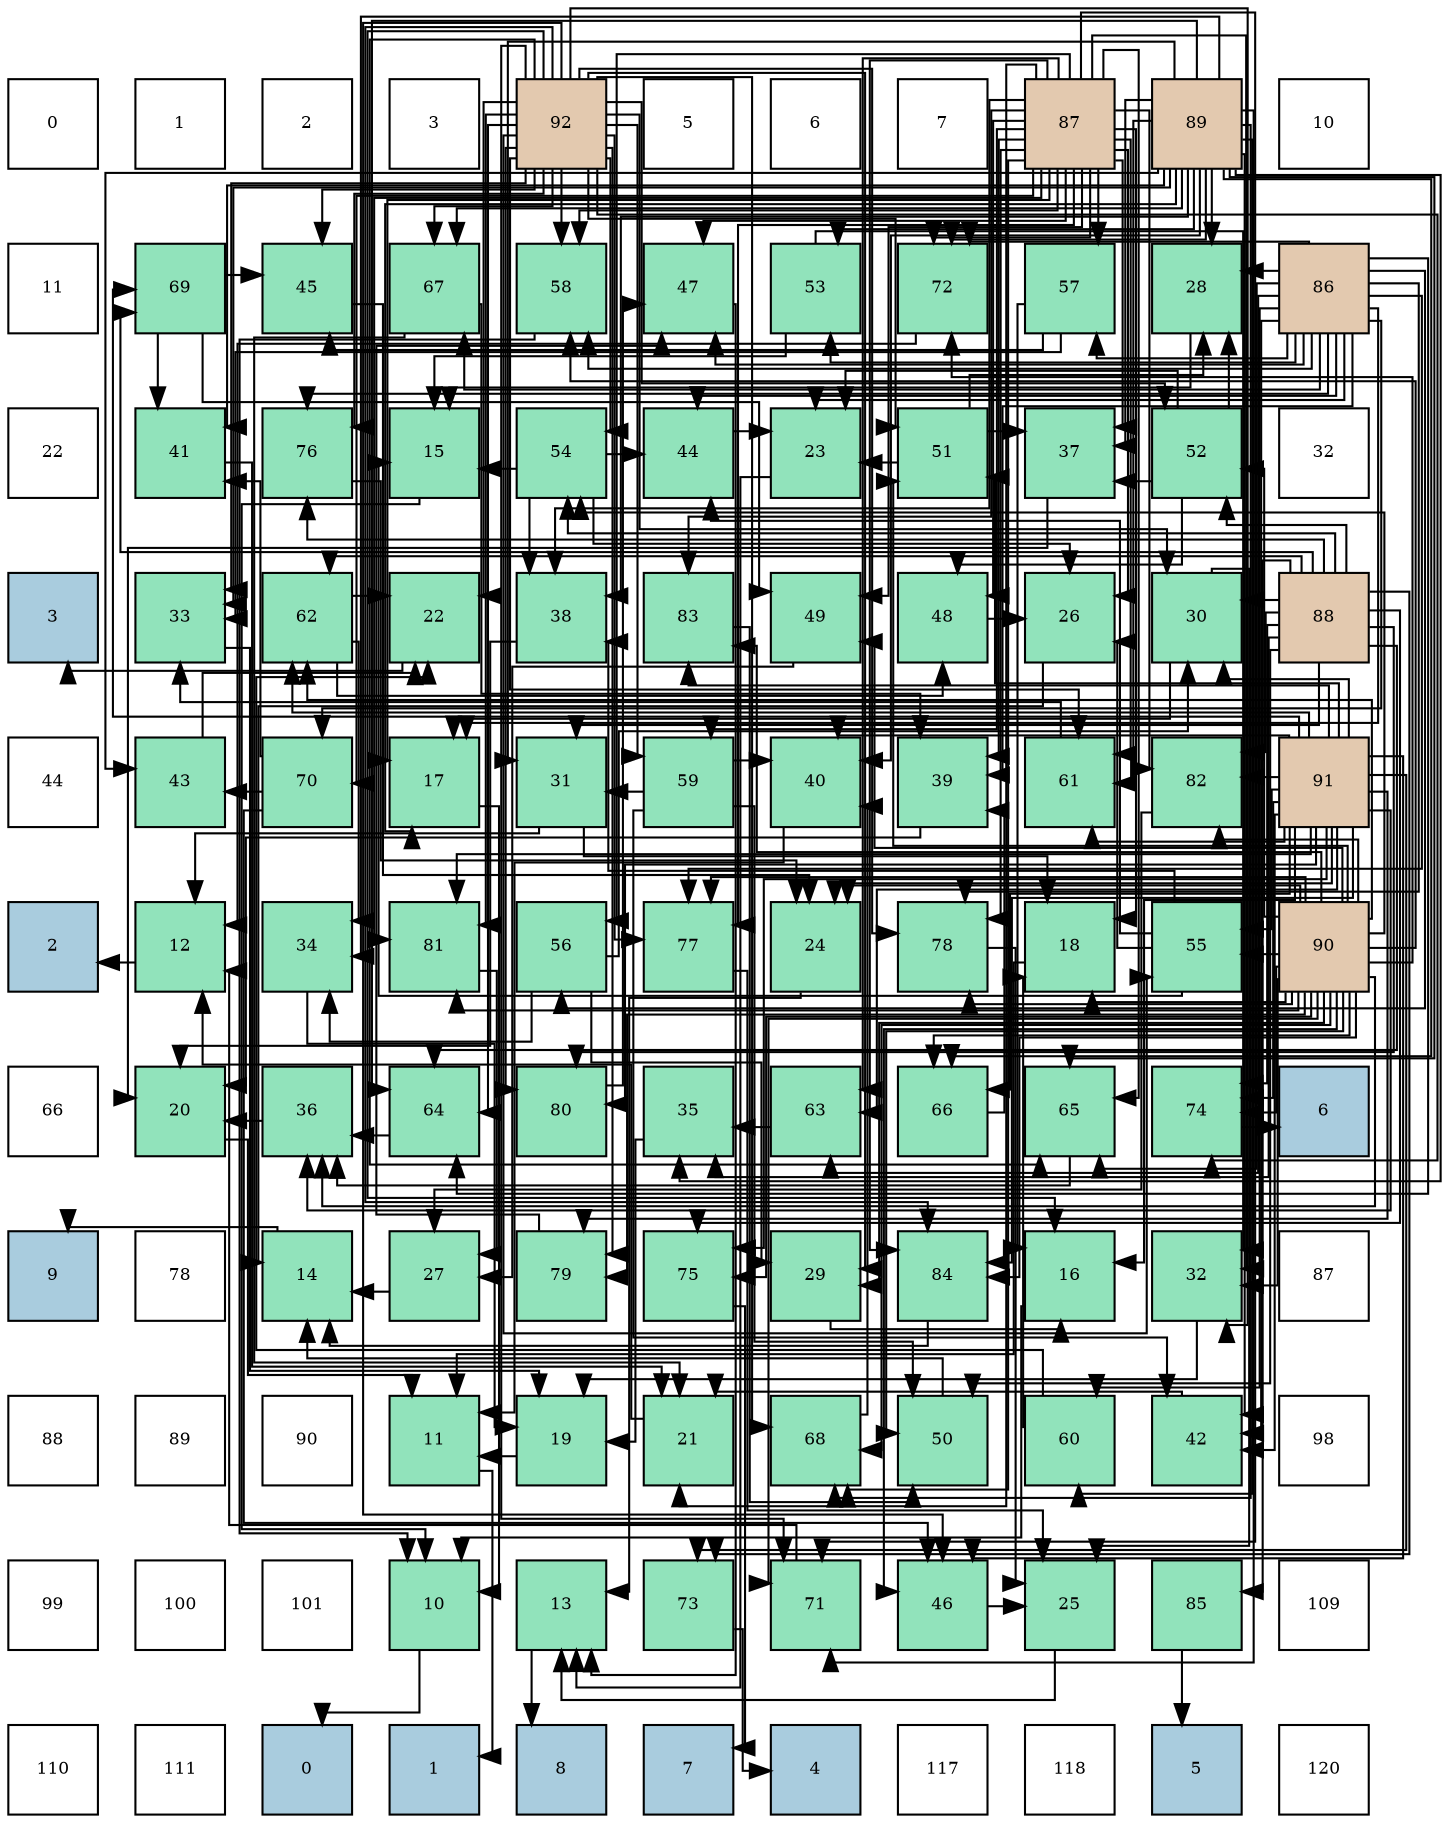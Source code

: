 digraph layout{
 rankdir=TB;
 splines=ortho;
 node [style=filled shape=square fixedsize=true width=0.6];
0[label="0", fontsize=8, fillcolor="#ffffff"];
1[label="1", fontsize=8, fillcolor="#ffffff"];
2[label="2", fontsize=8, fillcolor="#ffffff"];
3[label="3", fontsize=8, fillcolor="#ffffff"];
4[label="92", fontsize=8, fillcolor="#e3c9af"];
5[label="5", fontsize=8, fillcolor="#ffffff"];
6[label="6", fontsize=8, fillcolor="#ffffff"];
7[label="7", fontsize=8, fillcolor="#ffffff"];
8[label="87", fontsize=8, fillcolor="#e3c9af"];
9[label="89", fontsize=8, fillcolor="#e3c9af"];
10[label="10", fontsize=8, fillcolor="#ffffff"];
11[label="11", fontsize=8, fillcolor="#ffffff"];
12[label="69", fontsize=8, fillcolor="#91e3bb"];
13[label="45", fontsize=8, fillcolor="#91e3bb"];
14[label="67", fontsize=8, fillcolor="#91e3bb"];
15[label="58", fontsize=8, fillcolor="#91e3bb"];
16[label="47", fontsize=8, fillcolor="#91e3bb"];
17[label="53", fontsize=8, fillcolor="#91e3bb"];
18[label="72", fontsize=8, fillcolor="#91e3bb"];
19[label="57", fontsize=8, fillcolor="#91e3bb"];
20[label="28", fontsize=8, fillcolor="#91e3bb"];
21[label="86", fontsize=8, fillcolor="#e3c9af"];
22[label="22", fontsize=8, fillcolor="#ffffff"];
23[label="41", fontsize=8, fillcolor="#91e3bb"];
24[label="76", fontsize=8, fillcolor="#91e3bb"];
25[label="15", fontsize=8, fillcolor="#91e3bb"];
26[label="54", fontsize=8, fillcolor="#91e3bb"];
27[label="44", fontsize=8, fillcolor="#91e3bb"];
28[label="23", fontsize=8, fillcolor="#91e3bb"];
29[label="51", fontsize=8, fillcolor="#91e3bb"];
30[label="37", fontsize=8, fillcolor="#91e3bb"];
31[label="52", fontsize=8, fillcolor="#91e3bb"];
32[label="32", fontsize=8, fillcolor="#ffffff"];
33[label="3", fontsize=8, fillcolor="#a9ccde"];
34[label="33", fontsize=8, fillcolor="#91e3bb"];
35[label="62", fontsize=8, fillcolor="#91e3bb"];
36[label="22", fontsize=8, fillcolor="#91e3bb"];
37[label="38", fontsize=8, fillcolor="#91e3bb"];
38[label="83", fontsize=8, fillcolor="#91e3bb"];
39[label="49", fontsize=8, fillcolor="#91e3bb"];
40[label="48", fontsize=8, fillcolor="#91e3bb"];
41[label="26", fontsize=8, fillcolor="#91e3bb"];
42[label="30", fontsize=8, fillcolor="#91e3bb"];
43[label="88", fontsize=8, fillcolor="#e3c9af"];
44[label="44", fontsize=8, fillcolor="#ffffff"];
45[label="43", fontsize=8, fillcolor="#91e3bb"];
46[label="70", fontsize=8, fillcolor="#91e3bb"];
47[label="17", fontsize=8, fillcolor="#91e3bb"];
48[label="31", fontsize=8, fillcolor="#91e3bb"];
49[label="59", fontsize=8, fillcolor="#91e3bb"];
50[label="40", fontsize=8, fillcolor="#91e3bb"];
51[label="39", fontsize=8, fillcolor="#91e3bb"];
52[label="61", fontsize=8, fillcolor="#91e3bb"];
53[label="82", fontsize=8, fillcolor="#91e3bb"];
54[label="91", fontsize=8, fillcolor="#e3c9af"];
55[label="2", fontsize=8, fillcolor="#a9ccde"];
56[label="12", fontsize=8, fillcolor="#91e3bb"];
57[label="34", fontsize=8, fillcolor="#91e3bb"];
58[label="81", fontsize=8, fillcolor="#91e3bb"];
59[label="56", fontsize=8, fillcolor="#91e3bb"];
60[label="77", fontsize=8, fillcolor="#91e3bb"];
61[label="24", fontsize=8, fillcolor="#91e3bb"];
62[label="78", fontsize=8, fillcolor="#91e3bb"];
63[label="18", fontsize=8, fillcolor="#91e3bb"];
64[label="55", fontsize=8, fillcolor="#91e3bb"];
65[label="90", fontsize=8, fillcolor="#e3c9af"];
66[label="66", fontsize=8, fillcolor="#ffffff"];
67[label="20", fontsize=8, fillcolor="#91e3bb"];
68[label="36", fontsize=8, fillcolor="#91e3bb"];
69[label="64", fontsize=8, fillcolor="#91e3bb"];
70[label="80", fontsize=8, fillcolor="#91e3bb"];
71[label="35", fontsize=8, fillcolor="#91e3bb"];
72[label="63", fontsize=8, fillcolor="#91e3bb"];
73[label="66", fontsize=8, fillcolor="#91e3bb"];
74[label="65", fontsize=8, fillcolor="#91e3bb"];
75[label="74", fontsize=8, fillcolor="#91e3bb"];
76[label="6", fontsize=8, fillcolor="#a9ccde"];
77[label="9", fontsize=8, fillcolor="#a9ccde"];
78[label="78", fontsize=8, fillcolor="#ffffff"];
79[label="14", fontsize=8, fillcolor="#91e3bb"];
80[label="27", fontsize=8, fillcolor="#91e3bb"];
81[label="79", fontsize=8, fillcolor="#91e3bb"];
82[label="75", fontsize=8, fillcolor="#91e3bb"];
83[label="29", fontsize=8, fillcolor="#91e3bb"];
84[label="84", fontsize=8, fillcolor="#91e3bb"];
85[label="16", fontsize=8, fillcolor="#91e3bb"];
86[label="32", fontsize=8, fillcolor="#91e3bb"];
87[label="87", fontsize=8, fillcolor="#ffffff"];
88[label="88", fontsize=8, fillcolor="#ffffff"];
89[label="89", fontsize=8, fillcolor="#ffffff"];
90[label="90", fontsize=8, fillcolor="#ffffff"];
91[label="11", fontsize=8, fillcolor="#91e3bb"];
92[label="19", fontsize=8, fillcolor="#91e3bb"];
93[label="21", fontsize=8, fillcolor="#91e3bb"];
94[label="68", fontsize=8, fillcolor="#91e3bb"];
95[label="50", fontsize=8, fillcolor="#91e3bb"];
96[label="60", fontsize=8, fillcolor="#91e3bb"];
97[label="42", fontsize=8, fillcolor="#91e3bb"];
98[label="98", fontsize=8, fillcolor="#ffffff"];
99[label="99", fontsize=8, fillcolor="#ffffff"];
100[label="100", fontsize=8, fillcolor="#ffffff"];
101[label="101", fontsize=8, fillcolor="#ffffff"];
102[label="10", fontsize=8, fillcolor="#91e3bb"];
103[label="13", fontsize=8, fillcolor="#91e3bb"];
104[label="73", fontsize=8, fillcolor="#91e3bb"];
105[label="71", fontsize=8, fillcolor="#91e3bb"];
106[label="46", fontsize=8, fillcolor="#91e3bb"];
107[label="25", fontsize=8, fillcolor="#91e3bb"];
108[label="85", fontsize=8, fillcolor="#91e3bb"];
109[label="109", fontsize=8, fillcolor="#ffffff"];
110[label="110", fontsize=8, fillcolor="#ffffff"];
111[label="111", fontsize=8, fillcolor="#ffffff"];
112[label="0", fontsize=8, fillcolor="#a9ccde"];
113[label="1", fontsize=8, fillcolor="#a9ccde"];
114[label="8", fontsize=8, fillcolor="#a9ccde"];
115[label="7", fontsize=8, fillcolor="#a9ccde"];
116[label="4", fontsize=8, fillcolor="#a9ccde"];
117[label="117", fontsize=8, fillcolor="#ffffff"];
118[label="118", fontsize=8, fillcolor="#ffffff"];
119[label="5", fontsize=8, fillcolor="#a9ccde"];
120[label="120", fontsize=8, fillcolor="#ffffff"];
edge [constraint=false, style=vis];102 -> 112;
91 -> 113;
56 -> 55;
103 -> 114;
79 -> 77;
25 -> 102;
85 -> 102;
47 -> 102;
63 -> 91;
92 -> 91;
67 -> 91;
93 -> 56;
36 -> 33;
28 -> 103;
61 -> 103;
107 -> 103;
41 -> 79;
80 -> 79;
20 -> 25;
83 -> 85;
42 -> 47;
42 -> 107;
48 -> 56;
48 -> 63;
86 -> 92;
34 -> 92;
57 -> 92;
71 -> 92;
68 -> 67;
30 -> 67;
37 -> 67;
51 -> 67;
50 -> 91;
23 -> 93;
97 -> 93;
45 -> 36;
27 -> 28;
13 -> 61;
106 -> 107;
16 -> 103;
40 -> 41;
39 -> 80;
95 -> 79;
29 -> 28;
29 -> 20;
29 -> 30;
31 -> 28;
31 -> 20;
31 -> 30;
31 -> 40;
17 -> 25;
17 -> 86;
26 -> 25;
26 -> 41;
26 -> 37;
26 -> 27;
64 -> 25;
64 -> 41;
64 -> 37;
64 -> 27;
59 -> 83;
59 -> 42;
59 -> 57;
19 -> 85;
19 -> 34;
19 -> 13;
15 -> 102;
49 -> 48;
49 -> 50;
49 -> 97;
49 -> 95;
96 -> 63;
96 -> 36;
52 -> 34;
35 -> 36;
35 -> 57;
35 -> 40;
72 -> 71;
69 -> 68;
74 -> 68;
73 -> 51;
14 -> 93;
14 -> 51;
94 -> 50;
12 -> 23;
12 -> 13;
12 -> 39;
46 -> 23;
46 -> 45;
46 -> 106;
105 -> 56;
18 -> 56;
104 -> 116;
75 -> 76;
82 -> 115;
24 -> 61;
60 -> 107;
62 -> 107;
81 -> 16;
70 -> 16;
58 -> 80;
53 -> 80;
38 -> 95;
84 -> 79;
108 -> 119;
21 -> 47;
21 -> 28;
21 -> 20;
21 -> 51;
21 -> 97;
21 -> 27;
21 -> 16;
21 -> 17;
21 -> 59;
21 -> 19;
21 -> 15;
21 -> 96;
21 -> 72;
21 -> 69;
21 -> 74;
21 -> 14;
21 -> 46;
21 -> 18;
21 -> 24;
21 -> 60;
21 -> 62;
8 -> 47;
8 -> 63;
8 -> 93;
8 -> 41;
8 -> 86;
8 -> 30;
8 -> 37;
8 -> 51;
8 -> 16;
8 -> 40;
8 -> 39;
8 -> 59;
8 -> 19;
8 -> 15;
8 -> 49;
8 -> 52;
8 -> 72;
8 -> 74;
8 -> 94;
8 -> 46;
8 -> 105;
8 -> 18;
8 -> 60;
8 -> 62;
8 -> 58;
8 -> 53;
8 -> 38;
8 -> 84;
43 -> 42;
43 -> 48;
43 -> 71;
43 -> 95;
43 -> 31;
43 -> 26;
43 -> 35;
43 -> 69;
43 -> 12;
43 -> 104;
43 -> 75;
43 -> 82;
43 -> 24;
43 -> 70;
43 -> 53;
43 -> 108;
9 -> 47;
9 -> 20;
9 -> 48;
9 -> 34;
9 -> 57;
9 -> 71;
9 -> 30;
9 -> 37;
9 -> 50;
9 -> 23;
9 -> 97;
9 -> 45;
9 -> 17;
9 -> 96;
9 -> 52;
9 -> 69;
9 -> 74;
9 -> 73;
9 -> 14;
9 -> 94;
9 -> 105;
9 -> 18;
65 -> 63;
65 -> 61;
65 -> 83;
65 -> 86;
65 -> 68;
65 -> 106;
65 -> 39;
65 -> 95;
65 -> 29;
65 -> 31;
65 -> 26;
65 -> 64;
65 -> 15;
65 -> 35;
65 -> 73;
65 -> 94;
65 -> 105;
65 -> 18;
65 -> 75;
65 -> 82;
65 -> 60;
65 -> 62;
65 -> 81;
65 -> 58;
65 -> 53;
65 -> 38;
65 -> 84;
54 -> 85;
54 -> 61;
54 -> 42;
54 -> 68;
54 -> 50;
54 -> 97;
54 -> 106;
54 -> 29;
54 -> 64;
54 -> 52;
54 -> 35;
54 -> 72;
54 -> 73;
54 -> 12;
54 -> 104;
54 -> 75;
54 -> 82;
54 -> 81;
54 -> 70;
54 -> 58;
54 -> 53;
54 -> 38;
54 -> 84;
4 -> 85;
4 -> 36;
4 -> 83;
4 -> 42;
4 -> 86;
4 -> 34;
4 -> 13;
4 -> 106;
4 -> 29;
4 -> 31;
4 -> 26;
4 -> 64;
4 -> 15;
4 -> 49;
4 -> 52;
4 -> 69;
4 -> 74;
4 -> 14;
4 -> 94;
4 -> 105;
4 -> 75;
4 -> 24;
4 -> 60;
4 -> 62;
4 -> 81;
4 -> 70;
4 -> 58;
4 -> 84;
edge [constraint=true, style=invis];
0 -> 11 -> 22 -> 33 -> 44 -> 55 -> 66 -> 77 -> 88 -> 99 -> 110;
1 -> 12 -> 23 -> 34 -> 45 -> 56 -> 67 -> 78 -> 89 -> 100 -> 111;
2 -> 13 -> 24 -> 35 -> 46 -> 57 -> 68 -> 79 -> 90 -> 101 -> 112;
3 -> 14 -> 25 -> 36 -> 47 -> 58 -> 69 -> 80 -> 91 -> 102 -> 113;
4 -> 15 -> 26 -> 37 -> 48 -> 59 -> 70 -> 81 -> 92 -> 103 -> 114;
5 -> 16 -> 27 -> 38 -> 49 -> 60 -> 71 -> 82 -> 93 -> 104 -> 115;
6 -> 17 -> 28 -> 39 -> 50 -> 61 -> 72 -> 83 -> 94 -> 105 -> 116;
7 -> 18 -> 29 -> 40 -> 51 -> 62 -> 73 -> 84 -> 95 -> 106 -> 117;
8 -> 19 -> 30 -> 41 -> 52 -> 63 -> 74 -> 85 -> 96 -> 107 -> 118;
9 -> 20 -> 31 -> 42 -> 53 -> 64 -> 75 -> 86 -> 97 -> 108 -> 119;
10 -> 21 -> 32 -> 43 -> 54 -> 65 -> 76 -> 87 -> 98 -> 109 -> 120;
rank = same {0 -> 1 -> 2 -> 3 -> 4 -> 5 -> 6 -> 7 -> 8 -> 9 -> 10};
rank = same {11 -> 12 -> 13 -> 14 -> 15 -> 16 -> 17 -> 18 -> 19 -> 20 -> 21};
rank = same {22 -> 23 -> 24 -> 25 -> 26 -> 27 -> 28 -> 29 -> 30 -> 31 -> 32};
rank = same {33 -> 34 -> 35 -> 36 -> 37 -> 38 -> 39 -> 40 -> 41 -> 42 -> 43};
rank = same {44 -> 45 -> 46 -> 47 -> 48 -> 49 -> 50 -> 51 -> 52 -> 53 -> 54};
rank = same {55 -> 56 -> 57 -> 58 -> 59 -> 60 -> 61 -> 62 -> 63 -> 64 -> 65};
rank = same {66 -> 67 -> 68 -> 69 -> 70 -> 71 -> 72 -> 73 -> 74 -> 75 -> 76};
rank = same {77 -> 78 -> 79 -> 80 -> 81 -> 82 -> 83 -> 84 -> 85 -> 86 -> 87};
rank = same {88 -> 89 -> 90 -> 91 -> 92 -> 93 -> 94 -> 95 -> 96 -> 97 -> 98};
rank = same {99 -> 100 -> 101 -> 102 -> 103 -> 104 -> 105 -> 106 -> 107 -> 108 -> 109};
rank = same {110 -> 111 -> 112 -> 113 -> 114 -> 115 -> 116 -> 117 -> 118 -> 119 -> 120};
}